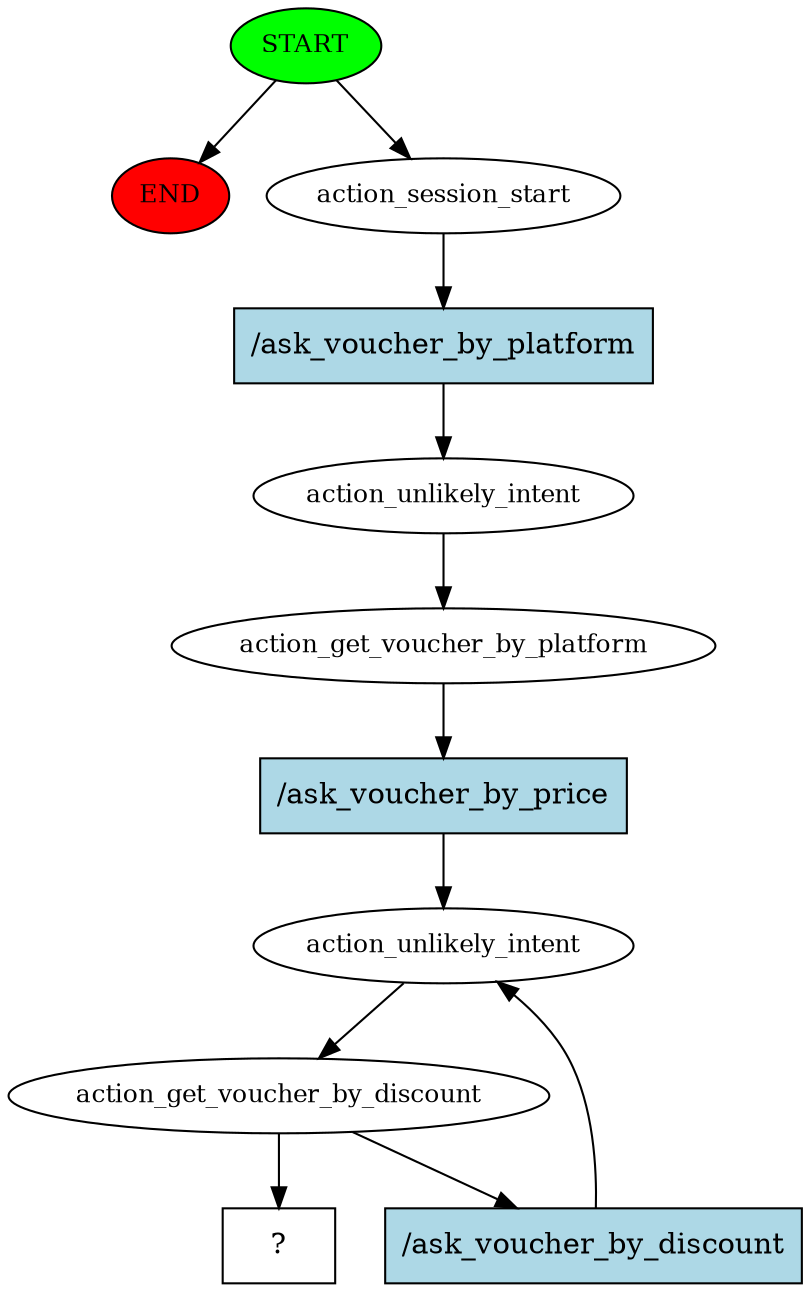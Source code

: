 digraph  {
0 [class="start active", fillcolor=green, fontsize=12, label=START, style=filled];
"-1" [class=end, fillcolor=red, fontsize=12, label=END, style=filled];
1 [class=active, fontsize=12, label=action_session_start];
2 [class=active, fontsize=12, label=action_unlikely_intent];
3 [class=active, fontsize=12, label=action_get_voucher_by_platform];
4 [class=active, fontsize=12, label=action_unlikely_intent];
5 [class=active, fontsize=12, label=action_get_voucher_by_discount];
8 [class="intent dashed active", label="  ?  ", shape=rect];
9 [class="intent active", fillcolor=lightblue, label="/ask_voucher_by_platform", shape=rect, style=filled];
10 [class="intent active", fillcolor=lightblue, label="/ask_voucher_by_price", shape=rect, style=filled];
11 [class="intent active", fillcolor=lightblue, label="/ask_voucher_by_discount", shape=rect, style=filled];
0 -> "-1"  [class="", key=NONE, label=""];
0 -> 1  [class=active, key=NONE, label=""];
1 -> 9  [class=active, key=0];
2 -> 3  [class=active, key=NONE, label=""];
3 -> 10  [class=active, key=0];
4 -> 5  [class=active, key=NONE, label=""];
5 -> 8  [class=active, key=NONE, label=""];
5 -> 11  [class=active, key=0];
9 -> 2  [class=active, key=0];
10 -> 4  [class=active, key=0];
11 -> 4  [class=active, key=0];
}
